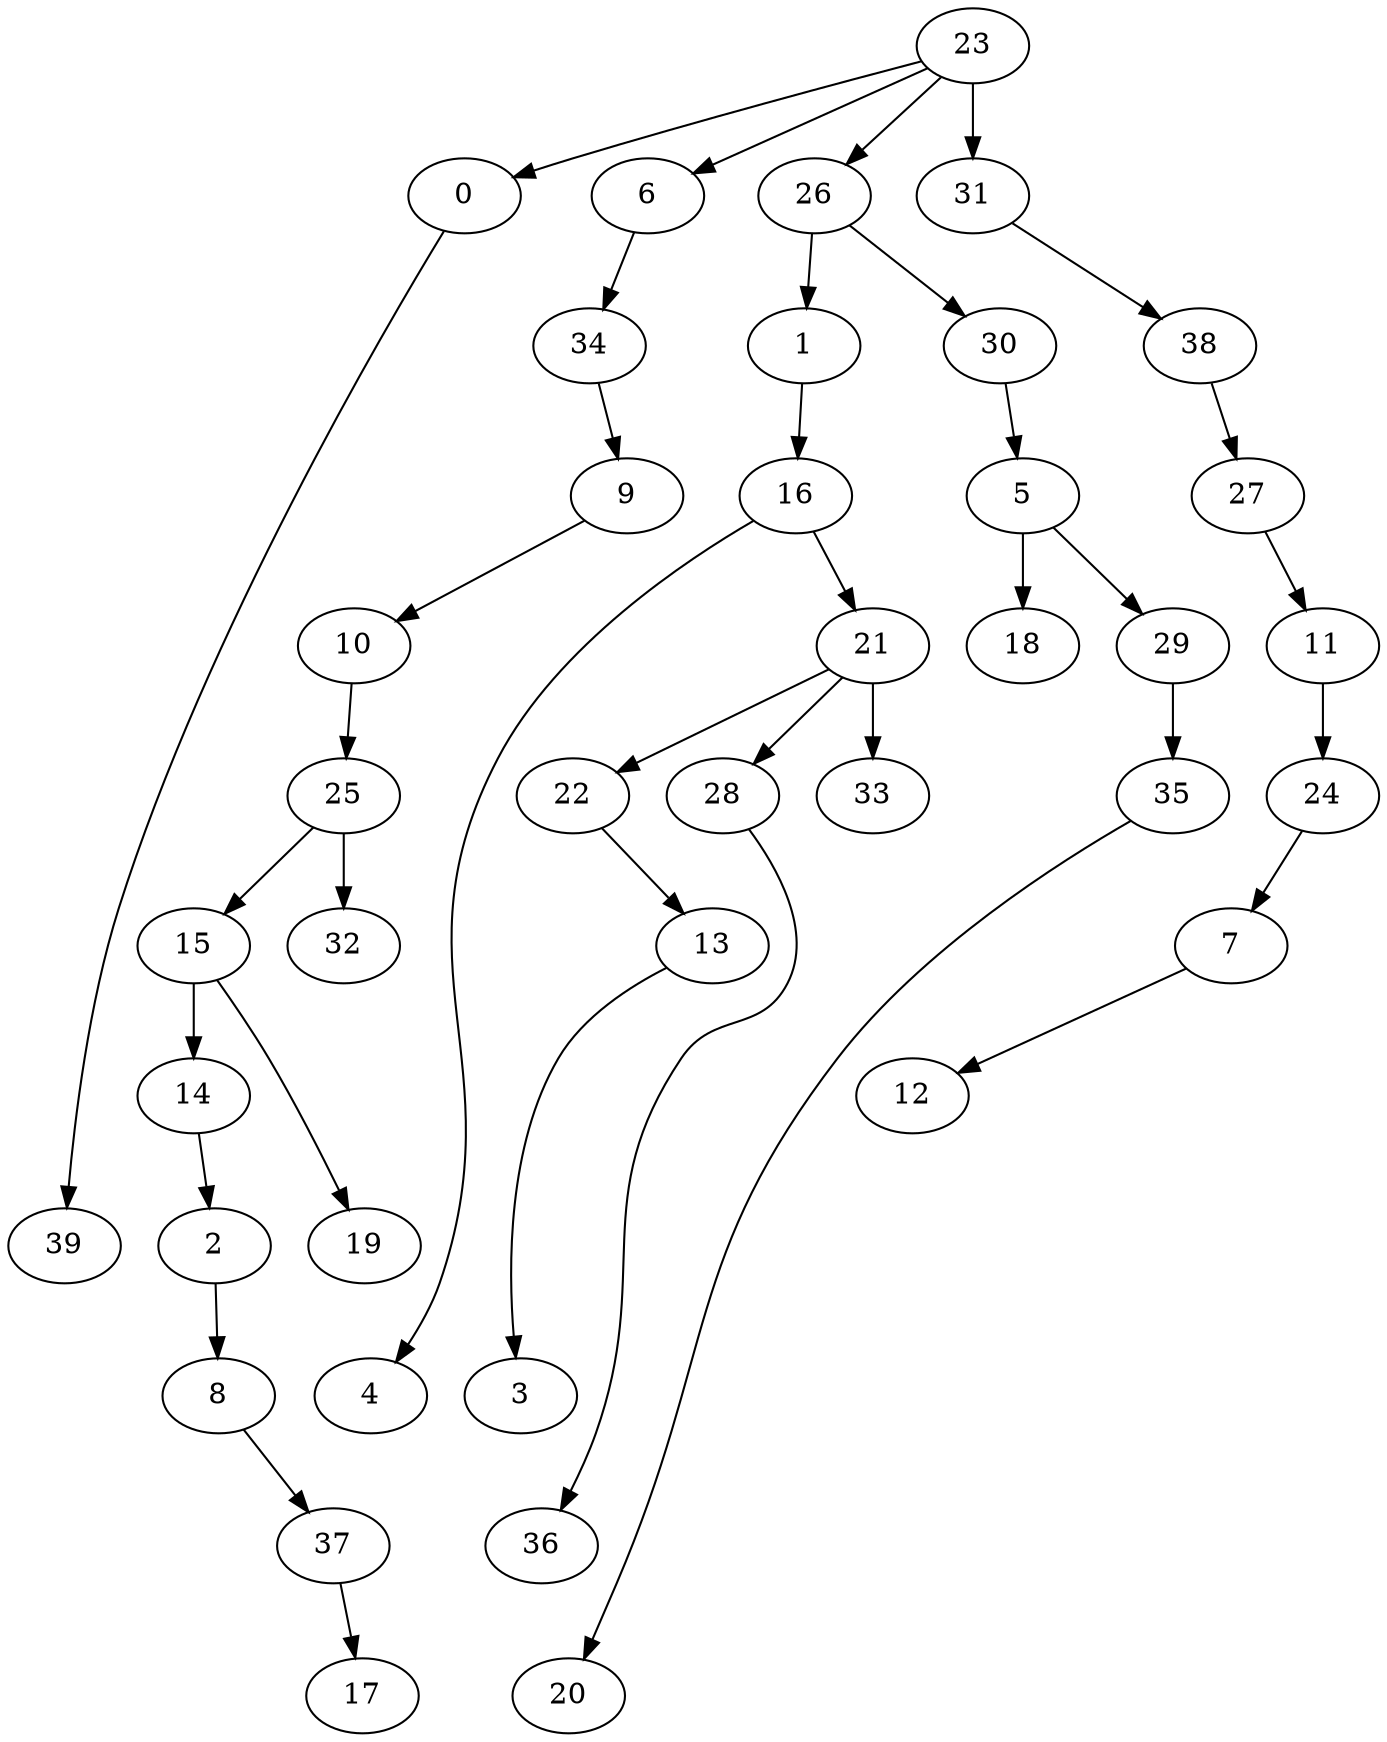 digraph G {
    0;
    39;
    1;
    16;
    4;
    21;
    2;
    8;
    37;
    5;
    18;
    29;
    35;
    6;
    34;
    9;
    7;
    12;
    17;
    10;
    25;
    15;
    32;
    11;
    24;
    13;
    3;
    14;
    19;
    22;
    28;
    33;
    36;
    23;
    26;
    31;
    30;
    38;
    27;
    20;
    0 -> 39 [weight=0];
    1 -> 16 [weight=0];
    16 -> 4 [weight=0];
    16 -> 21 [weight=0];
    21 -> 22 [weight=0];
    21 -> 28 [weight=0];
    21 -> 33 [weight=1];
    2 -> 8 [weight=0];
    8 -> 37 [weight=0];
    37 -> 17 [weight=0];
    5 -> 18 [weight=1];
    5 -> 29 [weight=0];
    29 -> 35 [weight=0];
    35 -> 20 [weight=0];
    6 -> 34 [weight=0];
    34 -> 9 [weight=0];
    9 -> 10 [weight=0];
    7 -> 12 [weight=0];
    10 -> 25 [weight=0];
    25 -> 15 [weight=0];
    25 -> 32 [weight=1];
    15 -> 14 [weight=1];
    15 -> 19 [weight=0];
    11 -> 24 [weight=0];
    24 -> 7 [weight=0];
    13 -> 3 [weight=0];
    14 -> 2 [weight=0];
    22 -> 13 [weight=0];
    28 -> 36 [weight=0];
    23 -> 0 [weight=0];
    23 -> 6 [weight=0];
    23 -> 26 [weight=0];
    23 -> 31 [weight=1];
    26 -> 1 [weight=0];
    26 -> 30 [weight=0];
    31 -> 38 [weight=0];
    30 -> 5 [weight=0];
    38 -> 27 [weight=0];
    27 -> 11 [weight=0];
}
